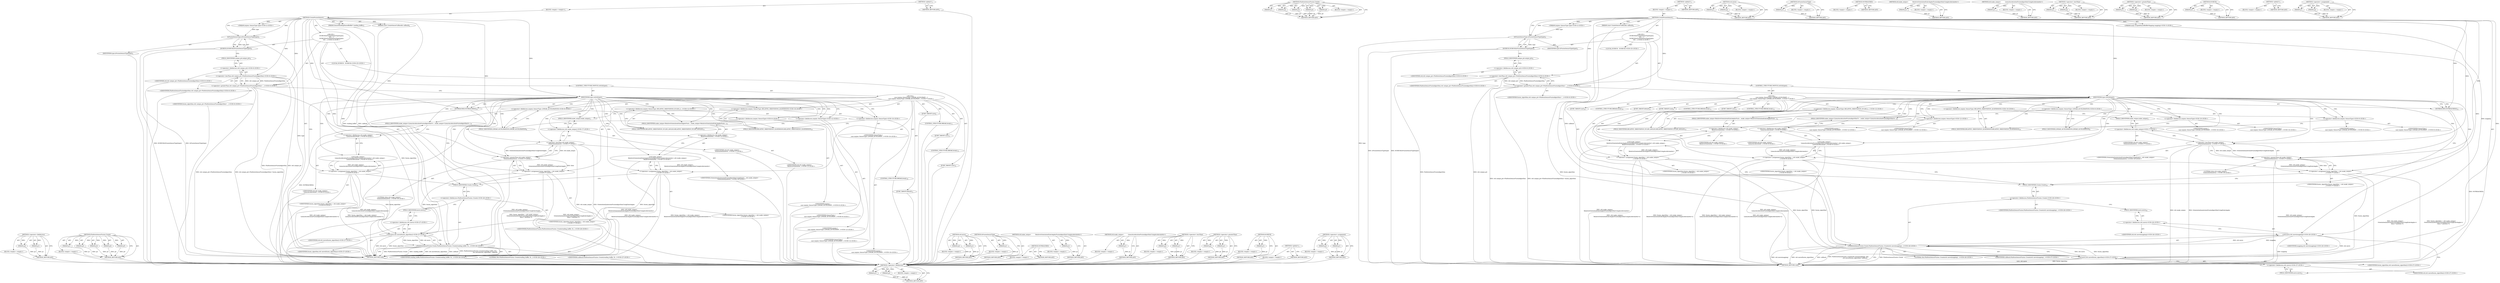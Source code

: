 digraph "&lt;operator&gt;.assignment" {
vulnerable_134 [label=<(METHOD,&lt;operator&gt;.fieldAccess)>];
vulnerable_135 [label=<(PARAM,p1)>];
vulnerable_136 [label=<(PARAM,p2)>];
vulnerable_137 [label=<(BLOCK,&lt;empty&gt;,&lt;empty&gt;)>];
vulnerable_138 [label=<(METHOD_RETURN,ANY)>];
vulnerable_155 [label=<(METHOD,PlatformSensorFusion.Create)>];
vulnerable_156 [label=<(PARAM,p1)>];
vulnerable_157 [label=<(PARAM,p2)>];
vulnerable_158 [label=<(PARAM,p3)>];
vulnerable_159 [label=<(PARAM,p4)>];
vulnerable_160 [label=<(PARAM,p5)>];
vulnerable_161 [label=<(BLOCK,&lt;empty&gt;,&lt;empty&gt;)>];
vulnerable_162 [label=<(METHOD_RETURN,ANY)>];
vulnerable_6 [label=<(METHOD,&lt;global&gt;)<SUB>1</SUB>>];
vulnerable_7 [label=<(BLOCK,&lt;empty&gt;,&lt;empty&gt;)<SUB>1</SUB>>];
vulnerable_8 [label=<(METHOD,CreateFusionSensor)<SUB>1</SUB>>];
vulnerable_9 [label="<(PARAM,mojom::SensorType type)<SUB>2</SUB>>"];
vulnerable_10 [label="<(PARAM,mojo::ScopedSharedBufferMapping mapping)<SUB>3</SUB>>"];
vulnerable_11 [label=<(PARAM,const CreateSensorCallback&amp; callback)<SUB>4</SUB>>];
vulnerable_12 [label="<(BLOCK,{
   DCHECK(IsFusionSensorType(type));
   std::...,{
   DCHECK(IsFusionSensorType(type));
   std::...)<SUB>4</SUB>>"];
vulnerable_13 [label=<(DCHECK,DCHECK(IsFusionSensorType(type)))<SUB>5</SUB>>];
vulnerable_14 [label=<(IsFusionSensorType,IsFusionSensorType(type))<SUB>5</SUB>>];
vulnerable_15 [label=<(IDENTIFIER,type,IsFusionSensorType(type))<SUB>5</SUB>>];
vulnerable_16 [label="<(&lt;operator&gt;.greaterThan,std::unique_ptr&lt;PlatformSensorFusionAlgorithm&gt; ...)<SUB>6</SUB>>"];
vulnerable_17 [label="<(&lt;operator&gt;.lessThan,std::unique_ptr&lt;PlatformSensorFusionAlgorithm)<SUB>6</SUB>>"];
vulnerable_18 [label="<(&lt;operator&gt;.fieldAccess,std::unique_ptr)<SUB>6</SUB>>"];
vulnerable_19 [label="<(IDENTIFIER,std,std::unique_ptr&lt;PlatformSensorFusionAlgorithm)<SUB>6</SUB>>"];
vulnerable_20 [label=<(FIELD_IDENTIFIER,unique_ptr,unique_ptr)<SUB>6</SUB>>];
vulnerable_21 [label="<(IDENTIFIER,PlatformSensorFusionAlgorithm,std::unique_ptr&lt;PlatformSensorFusionAlgorithm)<SUB>6</SUB>>"];
vulnerable_22 [label="<(IDENTIFIER,fusion_algorithm,std::unique_ptr&lt;PlatformSensorFusionAlgorithm&gt; ...)<SUB>6</SUB>>"];
vulnerable_23 [label=<(CONTROL_STRUCTURE,SWITCH,switch(type))<SUB>7</SUB>>];
vulnerable_24 [label=<(IDENTIFIER,type,switch(type))<SUB>7</SUB>>];
vulnerable_25 [label="<(BLOCK,{
    case mojom::SensorType::LINEAR_ACCELERATI...,{
    case mojom::SensorType::LINEAR_ACCELERATI...)<SUB>7</SUB>>"];
vulnerable_26 [label=<(JUMP_TARGET,case)<SUB>8</SUB>>];
vulnerable_27 [label="<(&lt;operator&gt;.fieldAccess,mojom::SensorType::LINEAR_ACCELERATION)<SUB>8</SUB>>"];
vulnerable_28 [label="<(&lt;operator&gt;.fieldAccess,mojom::SensorType)<SUB>8</SUB>>"];
vulnerable_29 [label="<(IDENTIFIER,mojom,{
    case mojom::SensorType::LINEAR_ACCELERATI...)<SUB>8</SUB>>"];
vulnerable_30 [label="<(IDENTIFIER,SensorType,{
    case mojom::SensorType::LINEAR_ACCELERATI...)<SUB>8</SUB>>"];
vulnerable_31 [label=<(FIELD_IDENTIFIER,LINEAR_ACCELERATION,LINEAR_ACCELERATION)<SUB>8</SUB>>];
vulnerable_32 [label="<(&lt;operator&gt;.assignment,fusion_algorithm = std::make_unique&lt;
          ...)<SUB>9</SUB>>"];
vulnerable_33 [label="<(IDENTIFIER,fusion_algorithm,fusion_algorithm = std::make_unique&lt;
          ...)<SUB>9</SUB>>"];
vulnerable_34 [label="<(std.make_unique&lt;
          LinearAccelerationFusionAlgorithmUsingAccelerometer&gt;,std::make_unique&lt;
          LinearAccelerationF...)<SUB>9</SUB>>"];
vulnerable_35 [label="<(&lt;operator&gt;.fieldAccess,std::make_unique&lt;
          LinearAccelerationF...)<SUB>9</SUB>>"];
vulnerable_36 [label="<(IDENTIFIER,std,std::make_unique&lt;
          LinearAccelerationF...)<SUB>9</SUB>>"];
vulnerable_37 [label=<(FIELD_IDENTIFIER,make_unique&lt;LinearAccelerationFusionAlgorithmUs...,make_unique&lt;LinearAccelerationFusionAlgorithmUs...)<SUB>9</SUB>>];
vulnerable_38 [label=<(CONTROL_STRUCTURE,BREAK,break;)<SUB>11</SUB>>];
vulnerable_39 [label=<(JUMP_TARGET,case)<SUB>12</SUB>>];
vulnerable_40 [label="<(&lt;operator&gt;.fieldAccess,mojom::SensorType::RELATIVE_ORIENTATION_EULER_A...)<SUB>12</SUB>>"];
vulnerable_41 [label="<(&lt;operator&gt;.fieldAccess,mojom::SensorType)<SUB>12</SUB>>"];
vulnerable_42 [label="<(IDENTIFIER,mojom,{
    case mojom::SensorType::LINEAR_ACCELERATI...)<SUB>12</SUB>>"];
vulnerable_43 [label="<(IDENTIFIER,SensorType,{
    case mojom::SensorType::LINEAR_ACCELERATI...)<SUB>12</SUB>>"];
vulnerable_44 [label=<(FIELD_IDENTIFIER,RELATIVE_ORIENTATION_EULER_ANGLES,RELATIVE_ORIENTATION_EULER_ANGLES)<SUB>12</SUB>>];
vulnerable_45 [label="<(&lt;operator&gt;.assignment,fusion_algorithm = std::make_unique&lt;
          ...)<SUB>13</SUB>>"];
vulnerable_46 [label="<(IDENTIFIER,fusion_algorithm,fusion_algorithm = std::make_unique&lt;
          ...)<SUB>13</SUB>>"];
vulnerable_47 [label="<(std.make_unique&lt;
          RelativeOrientationEulerAnglesFusionAlgorithmUsingAccelerometer&gt;,std::make_unique&lt;
          RelativeOrientation...)<SUB>13</SUB>>"];
vulnerable_48 [label="<(&lt;operator&gt;.fieldAccess,std::make_unique&lt;
          RelativeOrientation...)<SUB>13</SUB>>"];
vulnerable_49 [label="<(IDENTIFIER,std,std::make_unique&lt;
          RelativeOrientation...)<SUB>13</SUB>>"];
vulnerable_50 [label=<(FIELD_IDENTIFIER,make_unique&lt;RelativeOrientationEulerAnglesFusio...,make_unique&lt;RelativeOrientationEulerAnglesFusio...)<SUB>13</SUB>>];
vulnerable_51 [label=<(CONTROL_STRUCTURE,BREAK,break;)<SUB>15</SUB>>];
vulnerable_52 [label=<(JUMP_TARGET,case)<SUB>16</SUB>>];
vulnerable_53 [label="<(&lt;operator&gt;.fieldAccess,mojom::SensorType::RELATIVE_ORIENTATION_QUATERNION)<SUB>16</SUB>>"];
vulnerable_54 [label="<(&lt;operator&gt;.fieldAccess,mojom::SensorType)<SUB>16</SUB>>"];
vulnerable_55 [label="<(IDENTIFIER,mojom,{
    case mojom::SensorType::LINEAR_ACCELERATI...)<SUB>16</SUB>>"];
vulnerable_56 [label="<(IDENTIFIER,SensorType,{
    case mojom::SensorType::LINEAR_ACCELERATI...)<SUB>16</SUB>>"];
vulnerable_57 [label=<(FIELD_IDENTIFIER,RELATIVE_ORIENTATION_QUATERNION,RELATIVE_ORIENTATION_QUATERNION)<SUB>16</SUB>>];
vulnerable_58 [label="<(&lt;operator&gt;.assignment,fusion_algorithm = std::make_unique&lt;
          ...)<SUB>17</SUB>>"];
vulnerable_59 [label="<(IDENTIFIER,fusion_algorithm,fusion_algorithm = std::make_unique&lt;
          ...)<SUB>17</SUB>>"];
vulnerable_60 [label="<(&lt;operator&gt;.greaterThan,std::make_unique&lt;
          OrientationQuaterni...)<SUB>17</SUB>>"];
vulnerable_61 [label="<(&lt;operator&gt;.lessThan,std::make_unique&lt;
          OrientationQuaterni...)<SUB>17</SUB>>"];
vulnerable_62 [label="<(&lt;operator&gt;.fieldAccess,std::make_unique)<SUB>17</SUB>>"];
vulnerable_63 [label="<(IDENTIFIER,std,std::make_unique&lt;
          OrientationQuaterni...)<SUB>17</SUB>>"];
vulnerable_64 [label=<(FIELD_IDENTIFIER,make_unique,make_unique)<SUB>17</SUB>>];
vulnerable_65 [label="<(IDENTIFIER,OrientationQuaternionFusionAlgorithmUsingEulerA...,std::make_unique&lt;
          OrientationQuaterni...)<SUB>18</SUB>>"];
vulnerable_66 [label="<(LITERAL,false,std::make_unique&lt;
          OrientationQuaterni...)<SUB>19</SUB>>"];
vulnerable_67 [label=<(CONTROL_STRUCTURE,BREAK,break;)<SUB>20</SUB>>];
vulnerable_68 [label=<(JUMP_TARGET,default)<SUB>21</SUB>>];
vulnerable_69 [label=<(NOTREACHED,NOTREACHED())<SUB>22</SUB>>];
vulnerable_70 [label="<(LOCAL,DCHECK : DCHECK)<SUB>25</SUB>>"];
vulnerable_71 [label="<(PlatformSensorFusion.Create,PlatformSensorFusion::Create(std::move(mapping)...)<SUB>26</SUB>>"];
vulnerable_72 [label="<(&lt;operator&gt;.fieldAccess,PlatformSensorFusion::Create)<SUB>26</SUB>>"];
vulnerable_73 [label="<(IDENTIFIER,PlatformSensorFusion,PlatformSensorFusion::Create(std::move(mapping)...)<SUB>26</SUB>>"];
vulnerable_74 [label=<(FIELD_IDENTIFIER,Create,Create)<SUB>26</SUB>>];
vulnerable_75 [label="<(std.move,std::move(mapping))<SUB>26</SUB>>"];
vulnerable_76 [label="<(&lt;operator&gt;.fieldAccess,std::move)<SUB>26</SUB>>"];
vulnerable_77 [label="<(IDENTIFIER,std,std::move(mapping))<SUB>26</SUB>>"];
vulnerable_78 [label=<(FIELD_IDENTIFIER,move,move)<SUB>26</SUB>>];
vulnerable_79 [label="<(IDENTIFIER,mapping,std::move(mapping))<SUB>26</SUB>>"];
vulnerable_80 [label="<(LITERAL,this,PlatformSensorFusion::Create(std::move(mapping)...)<SUB>26</SUB>>"];
vulnerable_81 [label="<(std.move,std::move(fusion_algorithm))<SUB>27</SUB>>"];
vulnerable_82 [label="<(&lt;operator&gt;.fieldAccess,std::move)<SUB>27</SUB>>"];
vulnerable_83 [label="<(IDENTIFIER,std,std::move(fusion_algorithm))<SUB>27</SUB>>"];
vulnerable_84 [label=<(FIELD_IDENTIFIER,move,move)<SUB>27</SUB>>];
vulnerable_85 [label="<(IDENTIFIER,fusion_algorithm,std::move(fusion_algorithm))<SUB>27</SUB>>"];
vulnerable_86 [label="<(IDENTIFIER,callback,PlatformSensorFusion::Create(std::move(mapping)...)<SUB>27</SUB>>"];
vulnerable_87 [label=<(METHOD_RETURN,void)<SUB>1</SUB>>];
vulnerable_89 [label=<(METHOD_RETURN,ANY)<SUB>1</SUB>>];
vulnerable_163 [label=<(METHOD,std.move)>];
vulnerable_164 [label=<(PARAM,p1)>];
vulnerable_165 [label=<(PARAM,p2)>];
vulnerable_166 [label=<(BLOCK,&lt;empty&gt;,&lt;empty&gt;)>];
vulnerable_167 [label=<(METHOD_RETURN,ANY)>];
vulnerable_120 [label=<(METHOD,IsFusionSensorType)>];
vulnerable_121 [label=<(PARAM,p1)>];
vulnerable_122 [label=<(BLOCK,&lt;empty&gt;,&lt;empty&gt;)>];
vulnerable_123 [label=<(METHOD_RETURN,ANY)>];
vulnerable_152 [label=<(METHOD,NOTREACHED)>];
vulnerable_153 [label=<(BLOCK,&lt;empty&gt;,&lt;empty&gt;)>];
vulnerable_154 [label=<(METHOD_RETURN,ANY)>];
vulnerable_148 [label=<(METHOD,std.make_unique&lt;
          RelativeOrientationEulerAnglesFusionAlgorithmUsingAccelerometer&gt;)>];
vulnerable_149 [label=<(PARAM,p1)>];
vulnerable_150 [label=<(BLOCK,&lt;empty&gt;,&lt;empty&gt;)>];
vulnerable_151 [label=<(METHOD_RETURN,ANY)>];
vulnerable_144 [label=<(METHOD,std.make_unique&lt;
          LinearAccelerationFusionAlgorithmUsingAccelerometer&gt;)>];
vulnerable_145 [label=<(PARAM,p1)>];
vulnerable_146 [label=<(BLOCK,&lt;empty&gt;,&lt;empty&gt;)>];
vulnerable_147 [label=<(METHOD_RETURN,ANY)>];
vulnerable_129 [label=<(METHOD,&lt;operator&gt;.lessThan)>];
vulnerable_130 [label=<(PARAM,p1)>];
vulnerable_131 [label=<(PARAM,p2)>];
vulnerable_132 [label=<(BLOCK,&lt;empty&gt;,&lt;empty&gt;)>];
vulnerable_133 [label=<(METHOD_RETURN,ANY)>];
vulnerable_124 [label=<(METHOD,&lt;operator&gt;.greaterThan)>];
vulnerable_125 [label=<(PARAM,p1)>];
vulnerable_126 [label=<(PARAM,p2)>];
vulnerable_127 [label=<(BLOCK,&lt;empty&gt;,&lt;empty&gt;)>];
vulnerable_128 [label=<(METHOD_RETURN,ANY)>];
vulnerable_116 [label=<(METHOD,DCHECK)>];
vulnerable_117 [label=<(PARAM,p1)>];
vulnerable_118 [label=<(BLOCK,&lt;empty&gt;,&lt;empty&gt;)>];
vulnerable_119 [label=<(METHOD_RETURN,ANY)>];
vulnerable_110 [label=<(METHOD,&lt;global&gt;)<SUB>1</SUB>>];
vulnerable_111 [label=<(BLOCK,&lt;empty&gt;,&lt;empty&gt;)>];
vulnerable_112 [label=<(METHOD_RETURN,ANY)>];
vulnerable_139 [label=<(METHOD,&lt;operator&gt;.assignment)>];
vulnerable_140 [label=<(PARAM,p1)>];
vulnerable_141 [label=<(PARAM,p2)>];
vulnerable_142 [label=<(BLOCK,&lt;empty&gt;,&lt;empty&gt;)>];
vulnerable_143 [label=<(METHOD_RETURN,ANY)>];
fixed_130 [label=<(METHOD,&lt;operator&gt;.fieldAccess)>];
fixed_131 [label=<(PARAM,p1)>];
fixed_132 [label=<(PARAM,p2)>];
fixed_133 [label=<(BLOCK,&lt;empty&gt;,&lt;empty&gt;)>];
fixed_134 [label=<(METHOD_RETURN,ANY)>];
fixed_151 [label=<(METHOD,PlatformSensorFusion.Create)>];
fixed_152 [label=<(PARAM,p1)>];
fixed_153 [label=<(PARAM,p2)>];
fixed_154 [label=<(PARAM,p3)>];
fixed_155 [label=<(PARAM,p4)>];
fixed_156 [label=<(PARAM,p5)>];
fixed_157 [label=<(BLOCK,&lt;empty&gt;,&lt;empty&gt;)>];
fixed_158 [label=<(METHOD_RETURN,ANY)>];
fixed_6 [label=<(METHOD,&lt;global&gt;)<SUB>1</SUB>>];
fixed_7 [label=<(BLOCK,&lt;empty&gt;,&lt;empty&gt;)<SUB>1</SUB>>];
fixed_8 [label=<(METHOD,CreateFusionSensor)<SUB>1</SUB>>];
fixed_9 [label="<(PARAM,mojom::SensorType type)<SUB>2</SUB>>"];
fixed_10 [label=<(PARAM,SensorReadingSharedBuffer* reading_buffer)<SUB>3</SUB>>];
fixed_11 [label=<(PARAM,const CreateSensorCallback&amp; callback)<SUB>4</SUB>>];
fixed_12 [label="<(BLOCK,{
   DCHECK(IsFusionSensorType(type));
   std::...,{
   DCHECK(IsFusionSensorType(type));
   std::...)<SUB>4</SUB>>"];
fixed_13 [label=<(DCHECK,DCHECK(IsFusionSensorType(type)))<SUB>5</SUB>>];
fixed_14 [label=<(IsFusionSensorType,IsFusionSensorType(type))<SUB>5</SUB>>];
fixed_15 [label=<(IDENTIFIER,type,IsFusionSensorType(type))<SUB>5</SUB>>];
fixed_16 [label="<(&lt;operator&gt;.greaterThan,std::unique_ptr&lt;PlatformSensorFusionAlgorithm&gt; ...)<SUB>6</SUB>>"];
fixed_17 [label="<(&lt;operator&gt;.lessThan,std::unique_ptr&lt;PlatformSensorFusionAlgorithm)<SUB>6</SUB>>"];
fixed_18 [label="<(&lt;operator&gt;.fieldAccess,std::unique_ptr)<SUB>6</SUB>>"];
fixed_19 [label="<(IDENTIFIER,std,std::unique_ptr&lt;PlatformSensorFusionAlgorithm)<SUB>6</SUB>>"];
fixed_20 [label=<(FIELD_IDENTIFIER,unique_ptr,unique_ptr)<SUB>6</SUB>>];
fixed_21 [label="<(IDENTIFIER,PlatformSensorFusionAlgorithm,std::unique_ptr&lt;PlatformSensorFusionAlgorithm)<SUB>6</SUB>>"];
fixed_22 [label="<(IDENTIFIER,fusion_algorithm,std::unique_ptr&lt;PlatformSensorFusionAlgorithm&gt; ...)<SUB>6</SUB>>"];
fixed_23 [label=<(CONTROL_STRUCTURE,SWITCH,switch(type))<SUB>7</SUB>>];
fixed_24 [label=<(IDENTIFIER,type,switch(type))<SUB>7</SUB>>];
fixed_25 [label="<(BLOCK,{
    case mojom::SensorType::LINEAR_ACCELERATI...,{
    case mojom::SensorType::LINEAR_ACCELERATI...)<SUB>7</SUB>>"];
fixed_26 [label=<(JUMP_TARGET,case)<SUB>8</SUB>>];
fixed_27 [label="<(&lt;operator&gt;.fieldAccess,mojom::SensorType::LINEAR_ACCELERATION)<SUB>8</SUB>>"];
fixed_28 [label="<(&lt;operator&gt;.fieldAccess,mojom::SensorType)<SUB>8</SUB>>"];
fixed_29 [label="<(IDENTIFIER,mojom,{
    case mojom::SensorType::LINEAR_ACCELERATI...)<SUB>8</SUB>>"];
fixed_30 [label="<(IDENTIFIER,SensorType,{
    case mojom::SensorType::LINEAR_ACCELERATI...)<SUB>8</SUB>>"];
fixed_31 [label=<(FIELD_IDENTIFIER,LINEAR_ACCELERATION,LINEAR_ACCELERATION)<SUB>8</SUB>>];
fixed_32 [label="<(&lt;operator&gt;.assignment,fusion_algorithm = std::make_unique&lt;
          ...)<SUB>9</SUB>>"];
fixed_33 [label="<(IDENTIFIER,fusion_algorithm,fusion_algorithm = std::make_unique&lt;
          ...)<SUB>9</SUB>>"];
fixed_34 [label="<(std.make_unique&lt;
          LinearAccelerationFusionAlgorithmUsingAccelerometer&gt;,std::make_unique&lt;
          LinearAccelerationF...)<SUB>9</SUB>>"];
fixed_35 [label="<(&lt;operator&gt;.fieldAccess,std::make_unique&lt;
          LinearAccelerationF...)<SUB>9</SUB>>"];
fixed_36 [label="<(IDENTIFIER,std,std::make_unique&lt;
          LinearAccelerationF...)<SUB>9</SUB>>"];
fixed_37 [label=<(FIELD_IDENTIFIER,make_unique&lt;LinearAccelerationFusionAlgorithmUs...,make_unique&lt;LinearAccelerationFusionAlgorithmUs...)<SUB>9</SUB>>];
fixed_38 [label=<(CONTROL_STRUCTURE,BREAK,break;)<SUB>11</SUB>>];
fixed_39 [label=<(JUMP_TARGET,case)<SUB>12</SUB>>];
fixed_40 [label="<(&lt;operator&gt;.fieldAccess,mojom::SensorType::RELATIVE_ORIENTATION_EULER_A...)<SUB>12</SUB>>"];
fixed_41 [label="<(&lt;operator&gt;.fieldAccess,mojom::SensorType)<SUB>12</SUB>>"];
fixed_42 [label="<(IDENTIFIER,mojom,{
    case mojom::SensorType::LINEAR_ACCELERATI...)<SUB>12</SUB>>"];
fixed_43 [label="<(IDENTIFIER,SensorType,{
    case mojom::SensorType::LINEAR_ACCELERATI...)<SUB>12</SUB>>"];
fixed_44 [label=<(FIELD_IDENTIFIER,RELATIVE_ORIENTATION_EULER_ANGLES,RELATIVE_ORIENTATION_EULER_ANGLES)<SUB>12</SUB>>];
fixed_45 [label="<(&lt;operator&gt;.assignment,fusion_algorithm = std::make_unique&lt;
          ...)<SUB>13</SUB>>"];
fixed_46 [label="<(IDENTIFIER,fusion_algorithm,fusion_algorithm = std::make_unique&lt;
          ...)<SUB>13</SUB>>"];
fixed_47 [label="<(std.make_unique&lt;
          RelativeOrientationEulerAnglesFusionAlgorithmUsingAccelerometer&gt;,std::make_unique&lt;
          RelativeOrientation...)<SUB>13</SUB>>"];
fixed_48 [label="<(&lt;operator&gt;.fieldAccess,std::make_unique&lt;
          RelativeOrientation...)<SUB>13</SUB>>"];
fixed_49 [label="<(IDENTIFIER,std,std::make_unique&lt;
          RelativeOrientation...)<SUB>13</SUB>>"];
fixed_50 [label=<(FIELD_IDENTIFIER,make_unique&lt;RelativeOrientationEulerAnglesFusio...,make_unique&lt;RelativeOrientationEulerAnglesFusio...)<SUB>13</SUB>>];
fixed_51 [label=<(CONTROL_STRUCTURE,BREAK,break;)<SUB>15</SUB>>];
fixed_52 [label=<(JUMP_TARGET,case)<SUB>16</SUB>>];
fixed_53 [label="<(&lt;operator&gt;.fieldAccess,mojom::SensorType::RELATIVE_ORIENTATION_QUATERNION)<SUB>16</SUB>>"];
fixed_54 [label="<(&lt;operator&gt;.fieldAccess,mojom::SensorType)<SUB>16</SUB>>"];
fixed_55 [label="<(IDENTIFIER,mojom,{
    case mojom::SensorType::LINEAR_ACCELERATI...)<SUB>16</SUB>>"];
fixed_56 [label="<(IDENTIFIER,SensorType,{
    case mojom::SensorType::LINEAR_ACCELERATI...)<SUB>16</SUB>>"];
fixed_57 [label=<(FIELD_IDENTIFIER,RELATIVE_ORIENTATION_QUATERNION,RELATIVE_ORIENTATION_QUATERNION)<SUB>16</SUB>>];
fixed_58 [label="<(&lt;operator&gt;.assignment,fusion_algorithm = std::make_unique&lt;
          ...)<SUB>17</SUB>>"];
fixed_59 [label="<(IDENTIFIER,fusion_algorithm,fusion_algorithm = std::make_unique&lt;
          ...)<SUB>17</SUB>>"];
fixed_60 [label="<(&lt;operator&gt;.greaterThan,std::make_unique&lt;
          OrientationQuaterni...)<SUB>17</SUB>>"];
fixed_61 [label="<(&lt;operator&gt;.lessThan,std::make_unique&lt;
          OrientationQuaterni...)<SUB>17</SUB>>"];
fixed_62 [label="<(&lt;operator&gt;.fieldAccess,std::make_unique)<SUB>17</SUB>>"];
fixed_63 [label="<(IDENTIFIER,std,std::make_unique&lt;
          OrientationQuaterni...)<SUB>17</SUB>>"];
fixed_64 [label=<(FIELD_IDENTIFIER,make_unique,make_unique)<SUB>17</SUB>>];
fixed_65 [label="<(IDENTIFIER,OrientationQuaternionFusionAlgorithmUsingEulerA...,std::make_unique&lt;
          OrientationQuaterni...)<SUB>18</SUB>>"];
fixed_66 [label="<(LITERAL,false,std::make_unique&lt;
          OrientationQuaterni...)<SUB>19</SUB>>"];
fixed_67 [label=<(CONTROL_STRUCTURE,BREAK,break;)<SUB>20</SUB>>];
fixed_68 [label=<(JUMP_TARGET,default)<SUB>21</SUB>>];
fixed_69 [label=<(NOTREACHED,NOTREACHED())<SUB>22</SUB>>];
fixed_70 [label="<(LOCAL,DCHECK : DCHECK)<SUB>25</SUB>>"];
fixed_71 [label="<(PlatformSensorFusion.Create,PlatformSensorFusion::Create(reading_buffer, th...)<SUB>26</SUB>>"];
fixed_72 [label="<(&lt;operator&gt;.fieldAccess,PlatformSensorFusion::Create)<SUB>26</SUB>>"];
fixed_73 [label="<(IDENTIFIER,PlatformSensorFusion,PlatformSensorFusion::Create(reading_buffer, th...)<SUB>26</SUB>>"];
fixed_74 [label=<(FIELD_IDENTIFIER,Create,Create)<SUB>26</SUB>>];
fixed_75 [label="<(IDENTIFIER,reading_buffer,PlatformSensorFusion::Create(reading_buffer, th...)<SUB>26</SUB>>"];
fixed_76 [label="<(LITERAL,this,PlatformSensorFusion::Create(reading_buffer, th...)<SUB>26</SUB>>"];
fixed_77 [label="<(std.move,std::move(fusion_algorithm))<SUB>27</SUB>>"];
fixed_78 [label="<(&lt;operator&gt;.fieldAccess,std::move)<SUB>27</SUB>>"];
fixed_79 [label="<(IDENTIFIER,std,std::move(fusion_algorithm))<SUB>27</SUB>>"];
fixed_80 [label=<(FIELD_IDENTIFIER,move,move)<SUB>27</SUB>>];
fixed_81 [label="<(IDENTIFIER,fusion_algorithm,std::move(fusion_algorithm))<SUB>27</SUB>>"];
fixed_82 [label="<(IDENTIFIER,callback,PlatformSensorFusion::Create(reading_buffer, th...)<SUB>27</SUB>>"];
fixed_83 [label=<(METHOD_RETURN,void)<SUB>1</SUB>>];
fixed_85 [label=<(METHOD_RETURN,ANY)<SUB>1</SUB>>];
fixed_159 [label=<(METHOD,std.move)>];
fixed_160 [label=<(PARAM,p1)>];
fixed_161 [label=<(PARAM,p2)>];
fixed_162 [label=<(BLOCK,&lt;empty&gt;,&lt;empty&gt;)>];
fixed_163 [label=<(METHOD_RETURN,ANY)>];
fixed_116 [label=<(METHOD,IsFusionSensorType)>];
fixed_117 [label=<(PARAM,p1)>];
fixed_118 [label=<(BLOCK,&lt;empty&gt;,&lt;empty&gt;)>];
fixed_119 [label=<(METHOD_RETURN,ANY)>];
fixed_148 [label=<(METHOD,NOTREACHED)>];
fixed_149 [label=<(BLOCK,&lt;empty&gt;,&lt;empty&gt;)>];
fixed_150 [label=<(METHOD_RETURN,ANY)>];
fixed_144 [label=<(METHOD,std.make_unique&lt;
          RelativeOrientationEulerAnglesFusionAlgorithmUsingAccelerometer&gt;)>];
fixed_145 [label=<(PARAM,p1)>];
fixed_146 [label=<(BLOCK,&lt;empty&gt;,&lt;empty&gt;)>];
fixed_147 [label=<(METHOD_RETURN,ANY)>];
fixed_140 [label=<(METHOD,std.make_unique&lt;
          LinearAccelerationFusionAlgorithmUsingAccelerometer&gt;)>];
fixed_141 [label=<(PARAM,p1)>];
fixed_142 [label=<(BLOCK,&lt;empty&gt;,&lt;empty&gt;)>];
fixed_143 [label=<(METHOD_RETURN,ANY)>];
fixed_125 [label=<(METHOD,&lt;operator&gt;.lessThan)>];
fixed_126 [label=<(PARAM,p1)>];
fixed_127 [label=<(PARAM,p2)>];
fixed_128 [label=<(BLOCK,&lt;empty&gt;,&lt;empty&gt;)>];
fixed_129 [label=<(METHOD_RETURN,ANY)>];
fixed_120 [label=<(METHOD,&lt;operator&gt;.greaterThan)>];
fixed_121 [label=<(PARAM,p1)>];
fixed_122 [label=<(PARAM,p2)>];
fixed_123 [label=<(BLOCK,&lt;empty&gt;,&lt;empty&gt;)>];
fixed_124 [label=<(METHOD_RETURN,ANY)>];
fixed_112 [label=<(METHOD,DCHECK)>];
fixed_113 [label=<(PARAM,p1)>];
fixed_114 [label=<(BLOCK,&lt;empty&gt;,&lt;empty&gt;)>];
fixed_115 [label=<(METHOD_RETURN,ANY)>];
fixed_106 [label=<(METHOD,&lt;global&gt;)<SUB>1</SUB>>];
fixed_107 [label=<(BLOCK,&lt;empty&gt;,&lt;empty&gt;)>];
fixed_108 [label=<(METHOD_RETURN,ANY)>];
fixed_135 [label=<(METHOD,&lt;operator&gt;.assignment)>];
fixed_136 [label=<(PARAM,p1)>];
fixed_137 [label=<(PARAM,p2)>];
fixed_138 [label=<(BLOCK,&lt;empty&gt;,&lt;empty&gt;)>];
fixed_139 [label=<(METHOD_RETURN,ANY)>];
vulnerable_134 -> vulnerable_135  [key=0, label="AST: "];
vulnerable_134 -> vulnerable_135  [key=1, label="DDG: "];
vulnerable_134 -> vulnerable_137  [key=0, label="AST: "];
vulnerable_134 -> vulnerable_136  [key=0, label="AST: "];
vulnerable_134 -> vulnerable_136  [key=1, label="DDG: "];
vulnerable_134 -> vulnerable_138  [key=0, label="AST: "];
vulnerable_134 -> vulnerable_138  [key=1, label="CFG: "];
vulnerable_135 -> vulnerable_138  [key=0, label="DDG: p1"];
vulnerable_136 -> vulnerable_138  [key=0, label="DDG: p2"];
vulnerable_155 -> vulnerable_156  [key=0, label="AST: "];
vulnerable_155 -> vulnerable_156  [key=1, label="DDG: "];
vulnerable_155 -> vulnerable_161  [key=0, label="AST: "];
vulnerable_155 -> vulnerable_157  [key=0, label="AST: "];
vulnerable_155 -> vulnerable_157  [key=1, label="DDG: "];
vulnerable_155 -> vulnerable_162  [key=0, label="AST: "];
vulnerable_155 -> vulnerable_162  [key=1, label="CFG: "];
vulnerable_155 -> vulnerable_158  [key=0, label="AST: "];
vulnerable_155 -> vulnerable_158  [key=1, label="DDG: "];
vulnerable_155 -> vulnerable_159  [key=0, label="AST: "];
vulnerable_155 -> vulnerable_159  [key=1, label="DDG: "];
vulnerable_155 -> vulnerable_160  [key=0, label="AST: "];
vulnerable_155 -> vulnerable_160  [key=1, label="DDG: "];
vulnerable_156 -> vulnerable_162  [key=0, label="DDG: p1"];
vulnerable_157 -> vulnerable_162  [key=0, label="DDG: p2"];
vulnerable_158 -> vulnerable_162  [key=0, label="DDG: p3"];
vulnerable_159 -> vulnerable_162  [key=0, label="DDG: p4"];
vulnerable_160 -> vulnerable_162  [key=0, label="DDG: p5"];
vulnerable_6 -> vulnerable_7  [key=0, label="AST: "];
vulnerable_6 -> vulnerable_89  [key=0, label="AST: "];
vulnerable_6 -> vulnerable_89  [key=1, label="CFG: "];
vulnerable_7 -> vulnerable_8  [key=0, label="AST: "];
vulnerable_8 -> vulnerable_9  [key=0, label="AST: "];
vulnerable_8 -> vulnerable_9  [key=1, label="DDG: "];
vulnerable_8 -> vulnerable_10  [key=0, label="AST: "];
vulnerable_8 -> vulnerable_10  [key=1, label="DDG: "];
vulnerable_8 -> vulnerable_11  [key=0, label="AST: "];
vulnerable_8 -> vulnerable_11  [key=1, label="DDG: "];
vulnerable_8 -> vulnerable_12  [key=0, label="AST: "];
vulnerable_8 -> vulnerable_87  [key=0, label="AST: "];
vulnerable_8 -> vulnerable_14  [key=0, label="CFG: "];
vulnerable_8 -> vulnerable_14  [key=1, label="DDG: "];
vulnerable_8 -> vulnerable_16  [key=0, label="DDG: "];
vulnerable_8 -> vulnerable_24  [key=0, label="DDG: "];
vulnerable_8 -> vulnerable_71  [key=0, label="DDG: "];
vulnerable_8 -> vulnerable_17  [key=0, label="DDG: "];
vulnerable_8 -> vulnerable_69  [key=0, label="DDG: "];
vulnerable_8 -> vulnerable_75  [key=0, label="DDG: "];
vulnerable_8 -> vulnerable_81  [key=0, label="DDG: "];
vulnerable_8 -> vulnerable_60  [key=0, label="DDG: "];
vulnerable_8 -> vulnerable_61  [key=0, label="DDG: "];
vulnerable_9 -> vulnerable_14  [key=0, label="DDG: type"];
vulnerable_10 -> vulnerable_75  [key=0, label="DDG: mapping"];
vulnerable_11 -> vulnerable_71  [key=0, label="DDG: callback"];
vulnerable_12 -> vulnerable_13  [key=0, label="AST: "];
vulnerable_12 -> vulnerable_16  [key=0, label="AST: "];
vulnerable_12 -> vulnerable_23  [key=0, label="AST: "];
vulnerable_12 -> vulnerable_70  [key=0, label="AST: "];
vulnerable_12 -> vulnerable_71  [key=0, label="AST: "];
vulnerable_13 -> vulnerable_14  [key=0, label="AST: "];
vulnerable_13 -> vulnerable_20  [key=0, label="CFG: "];
vulnerable_13 -> vulnerable_87  [key=0, label="DDG: IsFusionSensorType(type)"];
vulnerable_13 -> vulnerable_87  [key=1, label="DDG: DCHECK(IsFusionSensorType(type))"];
vulnerable_14 -> vulnerable_15  [key=0, label="AST: "];
vulnerable_14 -> vulnerable_13  [key=0, label="CFG: "];
vulnerable_14 -> vulnerable_13  [key=1, label="DDG: type"];
vulnerable_14 -> vulnerable_87  [key=0, label="DDG: type"];
vulnerable_16 -> vulnerable_17  [key=0, label="AST: "];
vulnerable_16 -> vulnerable_22  [key=0, label="AST: "];
vulnerable_16 -> vulnerable_24  [key=0, label="CFG: "];
vulnerable_16 -> vulnerable_87  [key=0, label="DDG: std::unique_ptr&lt;PlatformSensorFusionAlgorithm"];
vulnerable_16 -> vulnerable_87  [key=1, label="DDG: std::unique_ptr&lt;PlatformSensorFusionAlgorithm&gt; fusion_algorithm"];
vulnerable_16 -> vulnerable_81  [key=0, label="DDG: fusion_algorithm"];
vulnerable_17 -> vulnerable_18  [key=0, label="AST: "];
vulnerable_17 -> vulnerable_21  [key=0, label="AST: "];
vulnerable_17 -> vulnerable_16  [key=0, label="CFG: "];
vulnerable_17 -> vulnerable_16  [key=1, label="DDG: std::unique_ptr"];
vulnerable_17 -> vulnerable_16  [key=2, label="DDG: PlatformSensorFusionAlgorithm"];
vulnerable_17 -> vulnerable_87  [key=0, label="DDG: std::unique_ptr"];
vulnerable_17 -> vulnerable_87  [key=1, label="DDG: PlatformSensorFusionAlgorithm"];
vulnerable_18 -> vulnerable_19  [key=0, label="AST: "];
vulnerable_18 -> vulnerable_20  [key=0, label="AST: "];
vulnerable_18 -> vulnerable_17  [key=0, label="CFG: "];
vulnerable_20 -> vulnerable_18  [key=0, label="CFG: "];
vulnerable_23 -> vulnerable_24  [key=0, label="AST: "];
vulnerable_23 -> vulnerable_25  [key=0, label="AST: "];
vulnerable_24 -> vulnerable_28  [key=0, label="CFG: "];
vulnerable_24 -> vulnerable_28  [key=1, label="CDG: "];
vulnerable_24 -> vulnerable_41  [key=0, label="CFG: "];
vulnerable_24 -> vulnerable_41  [key=1, label="CDG: "];
vulnerable_24 -> vulnerable_54  [key=0, label="CFG: "];
vulnerable_24 -> vulnerable_54  [key=1, label="CDG: "];
vulnerable_24 -> vulnerable_69  [key=0, label="CFG: "];
vulnerable_24 -> vulnerable_69  [key=1, label="CDG: "];
vulnerable_24 -> vulnerable_47  [key=0, label="CDG: "];
vulnerable_24 -> vulnerable_34  [key=0, label="CDG: "];
vulnerable_24 -> vulnerable_48  [key=0, label="CDG: "];
vulnerable_24 -> vulnerable_32  [key=0, label="CDG: "];
vulnerable_24 -> vulnerable_58  [key=0, label="CDG: "];
vulnerable_24 -> vulnerable_60  [key=0, label="CDG: "];
vulnerable_24 -> vulnerable_61  [key=0, label="CDG: "];
vulnerable_24 -> vulnerable_64  [key=0, label="CDG: "];
vulnerable_24 -> vulnerable_57  [key=0, label="CDG: "];
vulnerable_24 -> vulnerable_37  [key=0, label="CDG: "];
vulnerable_24 -> vulnerable_53  [key=0, label="CDG: "];
vulnerable_24 -> vulnerable_45  [key=0, label="CDG: "];
vulnerable_24 -> vulnerable_27  [key=0, label="CDG: "];
vulnerable_24 -> vulnerable_40  [key=0, label="CDG: "];
vulnerable_24 -> vulnerable_50  [key=0, label="CDG: "];
vulnerable_24 -> vulnerable_44  [key=0, label="CDG: "];
vulnerable_24 -> vulnerable_35  [key=0, label="CDG: "];
vulnerable_24 -> vulnerable_62  [key=0, label="CDG: "];
vulnerable_24 -> vulnerable_31  [key=0, label="CDG: "];
vulnerable_25 -> vulnerable_26  [key=0, label="AST: "];
vulnerable_25 -> vulnerable_27  [key=0, label="AST: "];
vulnerable_25 -> vulnerable_32  [key=0, label="AST: "];
vulnerable_25 -> vulnerable_38  [key=0, label="AST: "];
vulnerable_25 -> vulnerable_39  [key=0, label="AST: "];
vulnerable_25 -> vulnerable_40  [key=0, label="AST: "];
vulnerable_25 -> vulnerable_45  [key=0, label="AST: "];
vulnerable_25 -> vulnerable_51  [key=0, label="AST: "];
vulnerable_25 -> vulnerable_52  [key=0, label="AST: "];
vulnerable_25 -> vulnerable_53  [key=0, label="AST: "];
vulnerable_25 -> vulnerable_58  [key=0, label="AST: "];
vulnerable_25 -> vulnerable_67  [key=0, label="AST: "];
vulnerable_25 -> vulnerable_68  [key=0, label="AST: "];
vulnerable_25 -> vulnerable_69  [key=0, label="AST: "];
vulnerable_27 -> vulnerable_28  [key=0, label="AST: "];
vulnerable_27 -> vulnerable_31  [key=0, label="AST: "];
vulnerable_27 -> vulnerable_37  [key=0, label="CFG: "];
vulnerable_28 -> vulnerable_29  [key=0, label="AST: "];
vulnerable_28 -> vulnerable_30  [key=0, label="AST: "];
vulnerable_28 -> vulnerable_31  [key=0, label="CFG: "];
vulnerable_31 -> vulnerable_27  [key=0, label="CFG: "];
vulnerable_32 -> vulnerable_33  [key=0, label="AST: "];
vulnerable_32 -> vulnerable_34  [key=0, label="AST: "];
vulnerable_32 -> vulnerable_74  [key=0, label="CFG: "];
vulnerable_32 -> vulnerable_87  [key=0, label="DDG: std::make_unique&lt;
          LinearAccelerationFusionAlgorithmUsingAccelerometer&gt;()"];
vulnerable_32 -> vulnerable_87  [key=1, label="DDG: fusion_algorithm = std::make_unique&lt;
          LinearAccelerationFusionAlgorithmUsingAccelerometer&gt;()"];
vulnerable_32 -> vulnerable_81  [key=0, label="DDG: fusion_algorithm"];
vulnerable_34 -> vulnerable_35  [key=0, label="AST: "];
vulnerable_34 -> vulnerable_32  [key=0, label="CFG: "];
vulnerable_34 -> vulnerable_32  [key=1, label="DDG: std::make_unique&lt;
          LinearAccelerationFusionAlgorithmUsingAccelerometer&gt;"];
vulnerable_34 -> vulnerable_87  [key=0, label="DDG: std::make_unique&lt;
          LinearAccelerationFusionAlgorithmUsingAccelerometer&gt;"];
vulnerable_35 -> vulnerable_36  [key=0, label="AST: "];
vulnerable_35 -> vulnerable_37  [key=0, label="AST: "];
vulnerable_35 -> vulnerable_34  [key=0, label="CFG: "];
vulnerable_37 -> vulnerable_35  [key=0, label="CFG: "];
vulnerable_40 -> vulnerable_41  [key=0, label="AST: "];
vulnerable_40 -> vulnerable_44  [key=0, label="AST: "];
vulnerable_40 -> vulnerable_50  [key=0, label="CFG: "];
vulnerable_41 -> vulnerable_42  [key=0, label="AST: "];
vulnerable_41 -> vulnerable_43  [key=0, label="AST: "];
vulnerable_41 -> vulnerable_44  [key=0, label="CFG: "];
vulnerable_44 -> vulnerable_40  [key=0, label="CFG: "];
vulnerable_45 -> vulnerable_46  [key=0, label="AST: "];
vulnerable_45 -> vulnerable_47  [key=0, label="AST: "];
vulnerable_45 -> vulnerable_74  [key=0, label="CFG: "];
vulnerable_45 -> vulnerable_87  [key=0, label="DDG: std::make_unique&lt;
          RelativeOrientationEulerAnglesFusionAlgorithmUsingAccelerometer&gt;()"];
vulnerable_45 -> vulnerable_87  [key=1, label="DDG: fusion_algorithm = std::make_unique&lt;
          RelativeOrientationEulerAnglesFusionAlgorithmUsingAccelerometer&gt;()"];
vulnerable_45 -> vulnerable_81  [key=0, label="DDG: fusion_algorithm"];
vulnerable_47 -> vulnerable_48  [key=0, label="AST: "];
vulnerable_47 -> vulnerable_45  [key=0, label="CFG: "];
vulnerable_47 -> vulnerable_45  [key=1, label="DDG: std::make_unique&lt;
          RelativeOrientationEulerAnglesFusionAlgorithmUsingAccelerometer&gt;"];
vulnerable_47 -> vulnerable_87  [key=0, label="DDG: std::make_unique&lt;
          RelativeOrientationEulerAnglesFusionAlgorithmUsingAccelerometer&gt;"];
vulnerable_48 -> vulnerable_49  [key=0, label="AST: "];
vulnerable_48 -> vulnerable_50  [key=0, label="AST: "];
vulnerable_48 -> vulnerable_47  [key=0, label="CFG: "];
vulnerable_50 -> vulnerable_48  [key=0, label="CFG: "];
vulnerable_53 -> vulnerable_54  [key=0, label="AST: "];
vulnerable_53 -> vulnerable_57  [key=0, label="AST: "];
vulnerable_53 -> vulnerable_64  [key=0, label="CFG: "];
vulnerable_54 -> vulnerable_55  [key=0, label="AST: "];
vulnerable_54 -> vulnerable_56  [key=0, label="AST: "];
vulnerable_54 -> vulnerable_57  [key=0, label="CFG: "];
vulnerable_57 -> vulnerable_53  [key=0, label="CFG: "];
vulnerable_58 -> vulnerable_59  [key=0, label="AST: "];
vulnerable_58 -> vulnerable_60  [key=0, label="AST: "];
vulnerable_58 -> vulnerable_74  [key=0, label="CFG: "];
vulnerable_58 -> vulnerable_87  [key=0, label="DDG: std::make_unique&lt;
          OrientationQuaternionFusionAlgorithmUsingEulerAngles&gt;(
          false /* absolute */)"];
vulnerable_58 -> vulnerable_87  [key=1, label="DDG: fusion_algorithm = std::make_unique&lt;
          OrientationQuaternionFusionAlgorithmUsingEulerAngles&gt;(
          false /* absolute */)"];
vulnerable_58 -> vulnerable_81  [key=0, label="DDG: fusion_algorithm"];
vulnerable_60 -> vulnerable_61  [key=0, label="AST: "];
vulnerable_60 -> vulnerable_66  [key=0, label="AST: "];
vulnerable_60 -> vulnerable_58  [key=0, label="CFG: "];
vulnerable_60 -> vulnerable_58  [key=1, label="DDG: std::make_unique&lt;
          OrientationQuaternionFusionAlgorithmUsingEulerAngles"];
vulnerable_60 -> vulnerable_58  [key=2, label="DDG: false"];
vulnerable_60 -> vulnerable_87  [key=0, label="DDG: std::make_unique&lt;
          OrientationQuaternionFusionAlgorithmUsingEulerAngles"];
vulnerable_61 -> vulnerable_62  [key=0, label="AST: "];
vulnerable_61 -> vulnerable_65  [key=0, label="AST: "];
vulnerable_61 -> vulnerable_60  [key=0, label="CFG: "];
vulnerable_61 -> vulnerable_60  [key=1, label="DDG: std::make_unique"];
vulnerable_61 -> vulnerable_60  [key=2, label="DDG: OrientationQuaternionFusionAlgorithmUsingEulerAngles"];
vulnerable_61 -> vulnerable_87  [key=0, label="DDG: std::make_unique"];
vulnerable_61 -> vulnerable_87  [key=1, label="DDG: OrientationQuaternionFusionAlgorithmUsingEulerAngles"];
vulnerable_62 -> vulnerable_63  [key=0, label="AST: "];
vulnerable_62 -> vulnerable_64  [key=0, label="AST: "];
vulnerable_62 -> vulnerable_61  [key=0, label="CFG: "];
vulnerable_64 -> vulnerable_62  [key=0, label="CFG: "];
vulnerable_69 -> vulnerable_74  [key=0, label="CFG: "];
vulnerable_69 -> vulnerable_87  [key=0, label="DDG: NOTREACHED()"];
vulnerable_71 -> vulnerable_72  [key=0, label="AST: "];
vulnerable_71 -> vulnerable_75  [key=0, label="AST: "];
vulnerable_71 -> vulnerable_80  [key=0, label="AST: "];
vulnerable_71 -> vulnerable_81  [key=0, label="AST: "];
vulnerable_71 -> vulnerable_86  [key=0, label="AST: "];
vulnerable_71 -> vulnerable_87  [key=0, label="CFG: "];
vulnerable_71 -> vulnerable_87  [key=1, label="DDG: PlatformSensorFusion::Create"];
vulnerable_71 -> vulnerable_87  [key=2, label="DDG: std::move(mapping)"];
vulnerable_71 -> vulnerable_87  [key=3, label="DDG: std::move(fusion_algorithm)"];
vulnerable_71 -> vulnerable_87  [key=4, label="DDG: callback"];
vulnerable_71 -> vulnerable_87  [key=5, label="DDG: PlatformSensorFusion::Create(std::move(mapping), this,
                                std::move(fusion_algorithm), callback)"];
vulnerable_72 -> vulnerable_73  [key=0, label="AST: "];
vulnerable_72 -> vulnerable_74  [key=0, label="AST: "];
vulnerable_72 -> vulnerable_78  [key=0, label="CFG: "];
vulnerable_74 -> vulnerable_72  [key=0, label="CFG: "];
vulnerable_75 -> vulnerable_76  [key=0, label="AST: "];
vulnerable_75 -> vulnerable_79  [key=0, label="AST: "];
vulnerable_75 -> vulnerable_84  [key=0, label="CFG: "];
vulnerable_75 -> vulnerable_87  [key=0, label="DDG: mapping"];
vulnerable_75 -> vulnerable_71  [key=0, label="DDG: std::move"];
vulnerable_75 -> vulnerable_71  [key=1, label="DDG: mapping"];
vulnerable_75 -> vulnerable_81  [key=0, label="DDG: std::move"];
vulnerable_76 -> vulnerable_77  [key=0, label="AST: "];
vulnerable_76 -> vulnerable_78  [key=0, label="AST: "];
vulnerable_76 -> vulnerable_75  [key=0, label="CFG: "];
vulnerable_78 -> vulnerable_76  [key=0, label="CFG: "];
vulnerable_81 -> vulnerable_82  [key=0, label="AST: "];
vulnerable_81 -> vulnerable_85  [key=0, label="AST: "];
vulnerable_81 -> vulnerable_71  [key=0, label="CFG: "];
vulnerable_81 -> vulnerable_71  [key=1, label="DDG: std::move"];
vulnerable_81 -> vulnerable_71  [key=2, label="DDG: fusion_algorithm"];
vulnerable_81 -> vulnerable_87  [key=0, label="DDG: std::move"];
vulnerable_81 -> vulnerable_87  [key=1, label="DDG: fusion_algorithm"];
vulnerable_82 -> vulnerable_83  [key=0, label="AST: "];
vulnerable_82 -> vulnerable_84  [key=0, label="AST: "];
vulnerable_82 -> vulnerable_81  [key=0, label="CFG: "];
vulnerable_84 -> vulnerable_82  [key=0, label="CFG: "];
vulnerable_163 -> vulnerable_164  [key=0, label="AST: "];
vulnerable_163 -> vulnerable_164  [key=1, label="DDG: "];
vulnerable_163 -> vulnerable_166  [key=0, label="AST: "];
vulnerable_163 -> vulnerable_165  [key=0, label="AST: "];
vulnerable_163 -> vulnerable_165  [key=1, label="DDG: "];
vulnerable_163 -> vulnerable_167  [key=0, label="AST: "];
vulnerable_163 -> vulnerable_167  [key=1, label="CFG: "];
vulnerable_164 -> vulnerable_167  [key=0, label="DDG: p1"];
vulnerable_165 -> vulnerable_167  [key=0, label="DDG: p2"];
vulnerable_120 -> vulnerable_121  [key=0, label="AST: "];
vulnerable_120 -> vulnerable_121  [key=1, label="DDG: "];
vulnerable_120 -> vulnerable_122  [key=0, label="AST: "];
vulnerable_120 -> vulnerable_123  [key=0, label="AST: "];
vulnerable_120 -> vulnerable_123  [key=1, label="CFG: "];
vulnerable_121 -> vulnerable_123  [key=0, label="DDG: p1"];
vulnerable_152 -> vulnerable_153  [key=0, label="AST: "];
vulnerable_152 -> vulnerable_154  [key=0, label="AST: "];
vulnerable_152 -> vulnerable_154  [key=1, label="CFG: "];
vulnerable_148 -> vulnerable_149  [key=0, label="AST: "];
vulnerable_148 -> vulnerable_149  [key=1, label="DDG: "];
vulnerable_148 -> vulnerable_150  [key=0, label="AST: "];
vulnerable_148 -> vulnerable_151  [key=0, label="AST: "];
vulnerable_148 -> vulnerable_151  [key=1, label="CFG: "];
vulnerable_149 -> vulnerable_151  [key=0, label="DDG: p1"];
vulnerable_144 -> vulnerable_145  [key=0, label="AST: "];
vulnerable_144 -> vulnerable_145  [key=1, label="DDG: "];
vulnerable_144 -> vulnerable_146  [key=0, label="AST: "];
vulnerable_144 -> vulnerable_147  [key=0, label="AST: "];
vulnerable_144 -> vulnerable_147  [key=1, label="CFG: "];
vulnerable_145 -> vulnerable_147  [key=0, label="DDG: p1"];
vulnerable_129 -> vulnerable_130  [key=0, label="AST: "];
vulnerable_129 -> vulnerable_130  [key=1, label="DDG: "];
vulnerable_129 -> vulnerable_132  [key=0, label="AST: "];
vulnerable_129 -> vulnerable_131  [key=0, label="AST: "];
vulnerable_129 -> vulnerable_131  [key=1, label="DDG: "];
vulnerable_129 -> vulnerable_133  [key=0, label="AST: "];
vulnerable_129 -> vulnerable_133  [key=1, label="CFG: "];
vulnerable_130 -> vulnerable_133  [key=0, label="DDG: p1"];
vulnerable_131 -> vulnerable_133  [key=0, label="DDG: p2"];
vulnerable_124 -> vulnerable_125  [key=0, label="AST: "];
vulnerable_124 -> vulnerable_125  [key=1, label="DDG: "];
vulnerable_124 -> vulnerable_127  [key=0, label="AST: "];
vulnerable_124 -> vulnerable_126  [key=0, label="AST: "];
vulnerable_124 -> vulnerable_126  [key=1, label="DDG: "];
vulnerable_124 -> vulnerable_128  [key=0, label="AST: "];
vulnerable_124 -> vulnerable_128  [key=1, label="CFG: "];
vulnerable_125 -> vulnerable_128  [key=0, label="DDG: p1"];
vulnerable_126 -> vulnerable_128  [key=0, label="DDG: p2"];
vulnerable_116 -> vulnerable_117  [key=0, label="AST: "];
vulnerable_116 -> vulnerable_117  [key=1, label="DDG: "];
vulnerable_116 -> vulnerable_118  [key=0, label="AST: "];
vulnerable_116 -> vulnerable_119  [key=0, label="AST: "];
vulnerable_116 -> vulnerable_119  [key=1, label="CFG: "];
vulnerable_117 -> vulnerable_119  [key=0, label="DDG: p1"];
vulnerable_110 -> vulnerable_111  [key=0, label="AST: "];
vulnerable_110 -> vulnerable_112  [key=0, label="AST: "];
vulnerable_110 -> vulnerable_112  [key=1, label="CFG: "];
vulnerable_139 -> vulnerable_140  [key=0, label="AST: "];
vulnerable_139 -> vulnerable_140  [key=1, label="DDG: "];
vulnerable_139 -> vulnerable_142  [key=0, label="AST: "];
vulnerable_139 -> vulnerable_141  [key=0, label="AST: "];
vulnerable_139 -> vulnerable_141  [key=1, label="DDG: "];
vulnerable_139 -> vulnerable_143  [key=0, label="AST: "];
vulnerable_139 -> vulnerable_143  [key=1, label="CFG: "];
vulnerable_140 -> vulnerable_143  [key=0, label="DDG: p1"];
vulnerable_141 -> vulnerable_143  [key=0, label="DDG: p2"];
fixed_130 -> fixed_131  [key=0, label="AST: "];
fixed_130 -> fixed_131  [key=1, label="DDG: "];
fixed_130 -> fixed_133  [key=0, label="AST: "];
fixed_130 -> fixed_132  [key=0, label="AST: "];
fixed_130 -> fixed_132  [key=1, label="DDG: "];
fixed_130 -> fixed_134  [key=0, label="AST: "];
fixed_130 -> fixed_134  [key=1, label="CFG: "];
fixed_131 -> fixed_134  [key=0, label="DDG: p1"];
fixed_132 -> fixed_134  [key=0, label="DDG: p2"];
fixed_133 -> vulnerable_134  [key=0];
fixed_134 -> vulnerable_134  [key=0];
fixed_151 -> fixed_152  [key=0, label="AST: "];
fixed_151 -> fixed_152  [key=1, label="DDG: "];
fixed_151 -> fixed_157  [key=0, label="AST: "];
fixed_151 -> fixed_153  [key=0, label="AST: "];
fixed_151 -> fixed_153  [key=1, label="DDG: "];
fixed_151 -> fixed_158  [key=0, label="AST: "];
fixed_151 -> fixed_158  [key=1, label="CFG: "];
fixed_151 -> fixed_154  [key=0, label="AST: "];
fixed_151 -> fixed_154  [key=1, label="DDG: "];
fixed_151 -> fixed_155  [key=0, label="AST: "];
fixed_151 -> fixed_155  [key=1, label="DDG: "];
fixed_151 -> fixed_156  [key=0, label="AST: "];
fixed_151 -> fixed_156  [key=1, label="DDG: "];
fixed_152 -> fixed_158  [key=0, label="DDG: p1"];
fixed_153 -> fixed_158  [key=0, label="DDG: p2"];
fixed_154 -> fixed_158  [key=0, label="DDG: p3"];
fixed_155 -> fixed_158  [key=0, label="DDG: p4"];
fixed_156 -> fixed_158  [key=0, label="DDG: p5"];
fixed_157 -> vulnerable_134  [key=0];
fixed_158 -> vulnerable_134  [key=0];
fixed_6 -> fixed_7  [key=0, label="AST: "];
fixed_6 -> fixed_85  [key=0, label="AST: "];
fixed_6 -> fixed_85  [key=1, label="CFG: "];
fixed_7 -> fixed_8  [key=0, label="AST: "];
fixed_8 -> fixed_9  [key=0, label="AST: "];
fixed_8 -> fixed_9  [key=1, label="DDG: "];
fixed_8 -> fixed_10  [key=0, label="AST: "];
fixed_8 -> fixed_10  [key=1, label="DDG: "];
fixed_8 -> fixed_11  [key=0, label="AST: "];
fixed_8 -> fixed_11  [key=1, label="DDG: "];
fixed_8 -> fixed_12  [key=0, label="AST: "];
fixed_8 -> fixed_83  [key=0, label="AST: "];
fixed_8 -> fixed_14  [key=0, label="CFG: "];
fixed_8 -> fixed_14  [key=1, label="DDG: "];
fixed_8 -> fixed_16  [key=0, label="DDG: "];
fixed_8 -> fixed_24  [key=0, label="DDG: "];
fixed_8 -> fixed_71  [key=0, label="DDG: "];
fixed_8 -> fixed_17  [key=0, label="DDG: "];
fixed_8 -> fixed_69  [key=0, label="DDG: "];
fixed_8 -> fixed_77  [key=0, label="DDG: "];
fixed_8 -> fixed_60  [key=0, label="DDG: "];
fixed_8 -> fixed_61  [key=0, label="DDG: "];
fixed_9 -> fixed_14  [key=0, label="DDG: type"];
fixed_10 -> fixed_71  [key=0, label="DDG: reading_buffer"];
fixed_11 -> fixed_71  [key=0, label="DDG: callback"];
fixed_12 -> fixed_13  [key=0, label="AST: "];
fixed_12 -> fixed_16  [key=0, label="AST: "];
fixed_12 -> fixed_23  [key=0, label="AST: "];
fixed_12 -> fixed_70  [key=0, label="AST: "];
fixed_12 -> fixed_71  [key=0, label="AST: "];
fixed_13 -> fixed_14  [key=0, label="AST: "];
fixed_13 -> fixed_20  [key=0, label="CFG: "];
fixed_13 -> fixed_83  [key=0, label="DDG: IsFusionSensorType(type)"];
fixed_13 -> fixed_83  [key=1, label="DDG: DCHECK(IsFusionSensorType(type))"];
fixed_14 -> fixed_15  [key=0, label="AST: "];
fixed_14 -> fixed_13  [key=0, label="CFG: "];
fixed_14 -> fixed_13  [key=1, label="DDG: type"];
fixed_14 -> fixed_83  [key=0, label="DDG: type"];
fixed_15 -> vulnerable_134  [key=0];
fixed_16 -> fixed_17  [key=0, label="AST: "];
fixed_16 -> fixed_22  [key=0, label="AST: "];
fixed_16 -> fixed_24  [key=0, label="CFG: "];
fixed_16 -> fixed_83  [key=0, label="DDG: std::unique_ptr&lt;PlatformSensorFusionAlgorithm"];
fixed_16 -> fixed_83  [key=1, label="DDG: std::unique_ptr&lt;PlatformSensorFusionAlgorithm&gt; fusion_algorithm"];
fixed_16 -> fixed_77  [key=0, label="DDG: fusion_algorithm"];
fixed_17 -> fixed_18  [key=0, label="AST: "];
fixed_17 -> fixed_21  [key=0, label="AST: "];
fixed_17 -> fixed_16  [key=0, label="CFG: "];
fixed_17 -> fixed_16  [key=1, label="DDG: std::unique_ptr"];
fixed_17 -> fixed_16  [key=2, label="DDG: PlatformSensorFusionAlgorithm"];
fixed_17 -> fixed_83  [key=0, label="DDG: std::unique_ptr"];
fixed_17 -> fixed_83  [key=1, label="DDG: PlatformSensorFusionAlgorithm"];
fixed_18 -> fixed_19  [key=0, label="AST: "];
fixed_18 -> fixed_20  [key=0, label="AST: "];
fixed_18 -> fixed_17  [key=0, label="CFG: "];
fixed_19 -> vulnerable_134  [key=0];
fixed_20 -> fixed_18  [key=0, label="CFG: "];
fixed_21 -> vulnerable_134  [key=0];
fixed_22 -> vulnerable_134  [key=0];
fixed_23 -> fixed_24  [key=0, label="AST: "];
fixed_23 -> fixed_25  [key=0, label="AST: "];
fixed_24 -> fixed_28  [key=0, label="CFG: "];
fixed_24 -> fixed_28  [key=1, label="CDG: "];
fixed_24 -> fixed_41  [key=0, label="CFG: "];
fixed_24 -> fixed_41  [key=1, label="CDG: "];
fixed_24 -> fixed_54  [key=0, label="CFG: "];
fixed_24 -> fixed_54  [key=1, label="CDG: "];
fixed_24 -> fixed_69  [key=0, label="CFG: "];
fixed_24 -> fixed_69  [key=1, label="CDG: "];
fixed_24 -> fixed_47  [key=0, label="CDG: "];
fixed_24 -> fixed_34  [key=0, label="CDG: "];
fixed_24 -> fixed_48  [key=0, label="CDG: "];
fixed_24 -> fixed_32  [key=0, label="CDG: "];
fixed_24 -> fixed_58  [key=0, label="CDG: "];
fixed_24 -> fixed_60  [key=0, label="CDG: "];
fixed_24 -> fixed_61  [key=0, label="CDG: "];
fixed_24 -> fixed_64  [key=0, label="CDG: "];
fixed_24 -> fixed_57  [key=0, label="CDG: "];
fixed_24 -> fixed_37  [key=0, label="CDG: "];
fixed_24 -> fixed_53  [key=0, label="CDG: "];
fixed_24 -> fixed_45  [key=0, label="CDG: "];
fixed_24 -> fixed_27  [key=0, label="CDG: "];
fixed_24 -> fixed_40  [key=0, label="CDG: "];
fixed_24 -> fixed_50  [key=0, label="CDG: "];
fixed_24 -> fixed_44  [key=0, label="CDG: "];
fixed_24 -> fixed_35  [key=0, label="CDG: "];
fixed_24 -> fixed_62  [key=0, label="CDG: "];
fixed_24 -> fixed_31  [key=0, label="CDG: "];
fixed_25 -> fixed_26  [key=0, label="AST: "];
fixed_25 -> fixed_27  [key=0, label="AST: "];
fixed_25 -> fixed_32  [key=0, label="AST: "];
fixed_25 -> fixed_38  [key=0, label="AST: "];
fixed_25 -> fixed_39  [key=0, label="AST: "];
fixed_25 -> fixed_40  [key=0, label="AST: "];
fixed_25 -> fixed_45  [key=0, label="AST: "];
fixed_25 -> fixed_51  [key=0, label="AST: "];
fixed_25 -> fixed_52  [key=0, label="AST: "];
fixed_25 -> fixed_53  [key=0, label="AST: "];
fixed_25 -> fixed_58  [key=0, label="AST: "];
fixed_25 -> fixed_67  [key=0, label="AST: "];
fixed_25 -> fixed_68  [key=0, label="AST: "];
fixed_25 -> fixed_69  [key=0, label="AST: "];
fixed_26 -> vulnerable_134  [key=0];
fixed_27 -> fixed_28  [key=0, label="AST: "];
fixed_27 -> fixed_31  [key=0, label="AST: "];
fixed_27 -> fixed_37  [key=0, label="CFG: "];
fixed_28 -> fixed_29  [key=0, label="AST: "];
fixed_28 -> fixed_30  [key=0, label="AST: "];
fixed_28 -> fixed_31  [key=0, label="CFG: "];
fixed_29 -> vulnerable_134  [key=0];
fixed_30 -> vulnerable_134  [key=0];
fixed_31 -> fixed_27  [key=0, label="CFG: "];
fixed_32 -> fixed_33  [key=0, label="AST: "];
fixed_32 -> fixed_34  [key=0, label="AST: "];
fixed_32 -> fixed_74  [key=0, label="CFG: "];
fixed_32 -> fixed_83  [key=0, label="DDG: std::make_unique&lt;
          LinearAccelerationFusionAlgorithmUsingAccelerometer&gt;()"];
fixed_32 -> fixed_83  [key=1, label="DDG: fusion_algorithm = std::make_unique&lt;
          LinearAccelerationFusionAlgorithmUsingAccelerometer&gt;()"];
fixed_32 -> fixed_77  [key=0, label="DDG: fusion_algorithm"];
fixed_33 -> vulnerable_134  [key=0];
fixed_34 -> fixed_35  [key=0, label="AST: "];
fixed_34 -> fixed_32  [key=0, label="CFG: "];
fixed_34 -> fixed_32  [key=1, label="DDG: std::make_unique&lt;
          LinearAccelerationFusionAlgorithmUsingAccelerometer&gt;"];
fixed_34 -> fixed_83  [key=0, label="DDG: std::make_unique&lt;
          LinearAccelerationFusionAlgorithmUsingAccelerometer&gt;"];
fixed_35 -> fixed_36  [key=0, label="AST: "];
fixed_35 -> fixed_37  [key=0, label="AST: "];
fixed_35 -> fixed_34  [key=0, label="CFG: "];
fixed_36 -> vulnerable_134  [key=0];
fixed_37 -> fixed_35  [key=0, label="CFG: "];
fixed_38 -> vulnerable_134  [key=0];
fixed_39 -> vulnerable_134  [key=0];
fixed_40 -> fixed_41  [key=0, label="AST: "];
fixed_40 -> fixed_44  [key=0, label="AST: "];
fixed_40 -> fixed_50  [key=0, label="CFG: "];
fixed_41 -> fixed_42  [key=0, label="AST: "];
fixed_41 -> fixed_43  [key=0, label="AST: "];
fixed_41 -> fixed_44  [key=0, label="CFG: "];
fixed_42 -> vulnerable_134  [key=0];
fixed_43 -> vulnerable_134  [key=0];
fixed_44 -> fixed_40  [key=0, label="CFG: "];
fixed_45 -> fixed_46  [key=0, label="AST: "];
fixed_45 -> fixed_47  [key=0, label="AST: "];
fixed_45 -> fixed_74  [key=0, label="CFG: "];
fixed_45 -> fixed_83  [key=0, label="DDG: std::make_unique&lt;
          RelativeOrientationEulerAnglesFusionAlgorithmUsingAccelerometer&gt;()"];
fixed_45 -> fixed_83  [key=1, label="DDG: fusion_algorithm = std::make_unique&lt;
          RelativeOrientationEulerAnglesFusionAlgorithmUsingAccelerometer&gt;()"];
fixed_45 -> fixed_77  [key=0, label="DDG: fusion_algorithm"];
fixed_46 -> vulnerable_134  [key=0];
fixed_47 -> fixed_48  [key=0, label="AST: "];
fixed_47 -> fixed_45  [key=0, label="CFG: "];
fixed_47 -> fixed_45  [key=1, label="DDG: std::make_unique&lt;
          RelativeOrientationEulerAnglesFusionAlgorithmUsingAccelerometer&gt;"];
fixed_47 -> fixed_83  [key=0, label="DDG: std::make_unique&lt;
          RelativeOrientationEulerAnglesFusionAlgorithmUsingAccelerometer&gt;"];
fixed_48 -> fixed_49  [key=0, label="AST: "];
fixed_48 -> fixed_50  [key=0, label="AST: "];
fixed_48 -> fixed_47  [key=0, label="CFG: "];
fixed_49 -> vulnerable_134  [key=0];
fixed_50 -> fixed_48  [key=0, label="CFG: "];
fixed_51 -> vulnerable_134  [key=0];
fixed_52 -> vulnerable_134  [key=0];
fixed_53 -> fixed_54  [key=0, label="AST: "];
fixed_53 -> fixed_57  [key=0, label="AST: "];
fixed_53 -> fixed_64  [key=0, label="CFG: "];
fixed_54 -> fixed_55  [key=0, label="AST: "];
fixed_54 -> fixed_56  [key=0, label="AST: "];
fixed_54 -> fixed_57  [key=0, label="CFG: "];
fixed_55 -> vulnerable_134  [key=0];
fixed_56 -> vulnerable_134  [key=0];
fixed_57 -> fixed_53  [key=0, label="CFG: "];
fixed_58 -> fixed_59  [key=0, label="AST: "];
fixed_58 -> fixed_60  [key=0, label="AST: "];
fixed_58 -> fixed_74  [key=0, label="CFG: "];
fixed_58 -> fixed_83  [key=0, label="DDG: std::make_unique&lt;
          OrientationQuaternionFusionAlgorithmUsingEulerAngles&gt;(
          false /* absolute */)"];
fixed_58 -> fixed_83  [key=1, label="DDG: fusion_algorithm = std::make_unique&lt;
          OrientationQuaternionFusionAlgorithmUsingEulerAngles&gt;(
          false /* absolute */)"];
fixed_58 -> fixed_77  [key=0, label="DDG: fusion_algorithm"];
fixed_59 -> vulnerable_134  [key=0];
fixed_60 -> fixed_61  [key=0, label="AST: "];
fixed_60 -> fixed_66  [key=0, label="AST: "];
fixed_60 -> fixed_58  [key=0, label="CFG: "];
fixed_60 -> fixed_58  [key=1, label="DDG: std::make_unique&lt;
          OrientationQuaternionFusionAlgorithmUsingEulerAngles"];
fixed_60 -> fixed_58  [key=2, label="DDG: false"];
fixed_60 -> fixed_83  [key=0, label="DDG: std::make_unique&lt;
          OrientationQuaternionFusionAlgorithmUsingEulerAngles"];
fixed_61 -> fixed_62  [key=0, label="AST: "];
fixed_61 -> fixed_65  [key=0, label="AST: "];
fixed_61 -> fixed_60  [key=0, label="CFG: "];
fixed_61 -> fixed_60  [key=1, label="DDG: std::make_unique"];
fixed_61 -> fixed_60  [key=2, label="DDG: OrientationQuaternionFusionAlgorithmUsingEulerAngles"];
fixed_61 -> fixed_83  [key=0, label="DDG: std::make_unique"];
fixed_61 -> fixed_83  [key=1, label="DDG: OrientationQuaternionFusionAlgorithmUsingEulerAngles"];
fixed_62 -> fixed_63  [key=0, label="AST: "];
fixed_62 -> fixed_64  [key=0, label="AST: "];
fixed_62 -> fixed_61  [key=0, label="CFG: "];
fixed_63 -> vulnerable_134  [key=0];
fixed_64 -> fixed_62  [key=0, label="CFG: "];
fixed_65 -> vulnerable_134  [key=0];
fixed_66 -> vulnerable_134  [key=0];
fixed_67 -> vulnerable_134  [key=0];
fixed_68 -> vulnerable_134  [key=0];
fixed_69 -> fixed_74  [key=0, label="CFG: "];
fixed_69 -> fixed_83  [key=0, label="DDG: NOTREACHED()"];
fixed_70 -> vulnerable_134  [key=0];
fixed_71 -> fixed_72  [key=0, label="AST: "];
fixed_71 -> fixed_75  [key=0, label="AST: "];
fixed_71 -> fixed_76  [key=0, label="AST: "];
fixed_71 -> fixed_77  [key=0, label="AST: "];
fixed_71 -> fixed_82  [key=0, label="AST: "];
fixed_71 -> fixed_83  [key=0, label="CFG: "];
fixed_71 -> fixed_83  [key=1, label="DDG: PlatformSensorFusion::Create"];
fixed_71 -> fixed_83  [key=2, label="DDG: reading_buffer"];
fixed_71 -> fixed_83  [key=3, label="DDG: std::move(fusion_algorithm)"];
fixed_71 -> fixed_83  [key=4, label="DDG: callback"];
fixed_71 -> fixed_83  [key=5, label="DDG: PlatformSensorFusion::Create(reading_buffer, this,
                                std::move(fusion_algorithm), callback)"];
fixed_72 -> fixed_73  [key=0, label="AST: "];
fixed_72 -> fixed_74  [key=0, label="AST: "];
fixed_72 -> fixed_80  [key=0, label="CFG: "];
fixed_73 -> vulnerable_134  [key=0];
fixed_74 -> fixed_72  [key=0, label="CFG: "];
fixed_75 -> vulnerable_134  [key=0];
fixed_76 -> vulnerable_134  [key=0];
fixed_77 -> fixed_78  [key=0, label="AST: "];
fixed_77 -> fixed_81  [key=0, label="AST: "];
fixed_77 -> fixed_71  [key=0, label="CFG: "];
fixed_77 -> fixed_71  [key=1, label="DDG: std::move"];
fixed_77 -> fixed_71  [key=2, label="DDG: fusion_algorithm"];
fixed_77 -> fixed_83  [key=0, label="DDG: std::move"];
fixed_77 -> fixed_83  [key=1, label="DDG: fusion_algorithm"];
fixed_78 -> fixed_79  [key=0, label="AST: "];
fixed_78 -> fixed_80  [key=0, label="AST: "];
fixed_78 -> fixed_77  [key=0, label="CFG: "];
fixed_79 -> vulnerable_134  [key=0];
fixed_80 -> fixed_78  [key=0, label="CFG: "];
fixed_81 -> vulnerable_134  [key=0];
fixed_82 -> vulnerable_134  [key=0];
fixed_83 -> vulnerable_134  [key=0];
fixed_85 -> vulnerable_134  [key=0];
fixed_159 -> fixed_160  [key=0, label="AST: "];
fixed_159 -> fixed_160  [key=1, label="DDG: "];
fixed_159 -> fixed_162  [key=0, label="AST: "];
fixed_159 -> fixed_161  [key=0, label="AST: "];
fixed_159 -> fixed_161  [key=1, label="DDG: "];
fixed_159 -> fixed_163  [key=0, label="AST: "];
fixed_159 -> fixed_163  [key=1, label="CFG: "];
fixed_160 -> fixed_163  [key=0, label="DDG: p1"];
fixed_161 -> fixed_163  [key=0, label="DDG: p2"];
fixed_162 -> vulnerable_134  [key=0];
fixed_163 -> vulnerable_134  [key=0];
fixed_116 -> fixed_117  [key=0, label="AST: "];
fixed_116 -> fixed_117  [key=1, label="DDG: "];
fixed_116 -> fixed_118  [key=0, label="AST: "];
fixed_116 -> fixed_119  [key=0, label="AST: "];
fixed_116 -> fixed_119  [key=1, label="CFG: "];
fixed_117 -> fixed_119  [key=0, label="DDG: p1"];
fixed_118 -> vulnerable_134  [key=0];
fixed_119 -> vulnerable_134  [key=0];
fixed_148 -> fixed_149  [key=0, label="AST: "];
fixed_148 -> fixed_150  [key=0, label="AST: "];
fixed_148 -> fixed_150  [key=1, label="CFG: "];
fixed_149 -> vulnerable_134  [key=0];
fixed_150 -> vulnerable_134  [key=0];
fixed_144 -> fixed_145  [key=0, label="AST: "];
fixed_144 -> fixed_145  [key=1, label="DDG: "];
fixed_144 -> fixed_146  [key=0, label="AST: "];
fixed_144 -> fixed_147  [key=0, label="AST: "];
fixed_144 -> fixed_147  [key=1, label="CFG: "];
fixed_145 -> fixed_147  [key=0, label="DDG: p1"];
fixed_146 -> vulnerable_134  [key=0];
fixed_147 -> vulnerable_134  [key=0];
fixed_140 -> fixed_141  [key=0, label="AST: "];
fixed_140 -> fixed_141  [key=1, label="DDG: "];
fixed_140 -> fixed_142  [key=0, label="AST: "];
fixed_140 -> fixed_143  [key=0, label="AST: "];
fixed_140 -> fixed_143  [key=1, label="CFG: "];
fixed_141 -> fixed_143  [key=0, label="DDG: p1"];
fixed_142 -> vulnerable_134  [key=0];
fixed_143 -> vulnerable_134  [key=0];
fixed_125 -> fixed_126  [key=0, label="AST: "];
fixed_125 -> fixed_126  [key=1, label="DDG: "];
fixed_125 -> fixed_128  [key=0, label="AST: "];
fixed_125 -> fixed_127  [key=0, label="AST: "];
fixed_125 -> fixed_127  [key=1, label="DDG: "];
fixed_125 -> fixed_129  [key=0, label="AST: "];
fixed_125 -> fixed_129  [key=1, label="CFG: "];
fixed_126 -> fixed_129  [key=0, label="DDG: p1"];
fixed_127 -> fixed_129  [key=0, label="DDG: p2"];
fixed_128 -> vulnerable_134  [key=0];
fixed_129 -> vulnerable_134  [key=0];
fixed_120 -> fixed_121  [key=0, label="AST: "];
fixed_120 -> fixed_121  [key=1, label="DDG: "];
fixed_120 -> fixed_123  [key=0, label="AST: "];
fixed_120 -> fixed_122  [key=0, label="AST: "];
fixed_120 -> fixed_122  [key=1, label="DDG: "];
fixed_120 -> fixed_124  [key=0, label="AST: "];
fixed_120 -> fixed_124  [key=1, label="CFG: "];
fixed_121 -> fixed_124  [key=0, label="DDG: p1"];
fixed_122 -> fixed_124  [key=0, label="DDG: p2"];
fixed_123 -> vulnerable_134  [key=0];
fixed_124 -> vulnerable_134  [key=0];
fixed_112 -> fixed_113  [key=0, label="AST: "];
fixed_112 -> fixed_113  [key=1, label="DDG: "];
fixed_112 -> fixed_114  [key=0, label="AST: "];
fixed_112 -> fixed_115  [key=0, label="AST: "];
fixed_112 -> fixed_115  [key=1, label="CFG: "];
fixed_113 -> fixed_115  [key=0, label="DDG: p1"];
fixed_114 -> vulnerable_134  [key=0];
fixed_115 -> vulnerable_134  [key=0];
fixed_106 -> fixed_107  [key=0, label="AST: "];
fixed_106 -> fixed_108  [key=0, label="AST: "];
fixed_106 -> fixed_108  [key=1, label="CFG: "];
fixed_107 -> vulnerable_134  [key=0];
fixed_108 -> vulnerable_134  [key=0];
fixed_135 -> fixed_136  [key=0, label="AST: "];
fixed_135 -> fixed_136  [key=1, label="DDG: "];
fixed_135 -> fixed_138  [key=0, label="AST: "];
fixed_135 -> fixed_137  [key=0, label="AST: "];
fixed_135 -> fixed_137  [key=1, label="DDG: "];
fixed_135 -> fixed_139  [key=0, label="AST: "];
fixed_135 -> fixed_139  [key=1, label="CFG: "];
fixed_136 -> fixed_139  [key=0, label="DDG: p1"];
fixed_137 -> fixed_139  [key=0, label="DDG: p2"];
fixed_138 -> vulnerable_134  [key=0];
fixed_139 -> vulnerable_134  [key=0];
}
